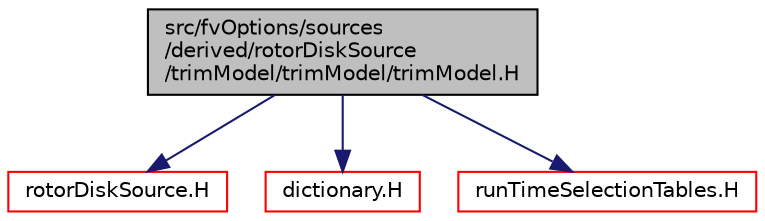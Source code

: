 digraph "src/fvOptions/sources/derived/rotorDiskSource/trimModel/trimModel/trimModel.H"
{
  bgcolor="transparent";
  edge [fontname="Helvetica",fontsize="10",labelfontname="Helvetica",labelfontsize="10"];
  node [fontname="Helvetica",fontsize="10",shape=record];
  Node0 [label="src/fvOptions/sources\l/derived/rotorDiskSource\l/trimModel/trimModel/trimModel.H",height=0.2,width=0.4,color="black", fillcolor="grey75", style="filled", fontcolor="black"];
  Node0 -> Node1 [color="midnightblue",fontsize="10",style="solid",fontname="Helvetica"];
  Node1 [label="rotorDiskSource.H",height=0.2,width=0.4,color="red",URL="$a05375.html"];
  Node0 -> Node77 [color="midnightblue",fontsize="10",style="solid",fontname="Helvetica"];
  Node77 [label="dictionary.H",height=0.2,width=0.4,color="red",URL="$a09506.html"];
  Node0 -> Node99 [color="midnightblue",fontsize="10",style="solid",fontname="Helvetica"];
  Node99 [label="runTimeSelectionTables.H",height=0.2,width=0.4,color="red",URL="$a09992.html",tooltip="Macros to ease declaration of run-time selection tables. "];
}
